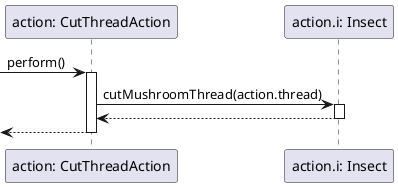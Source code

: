 @startuml CutThreadAction.perform

participant "action: CutThreadAction" as mi_action
participant "action.i: Insect" as insect

-> mi_action: perform()
activate mi_action

mi_action -> insect: cutMushroomThread(action.thread)
activate insect

mi_action <-- insect
deactivate insect

<-- mi_action
deactivate mi_action

@enduml